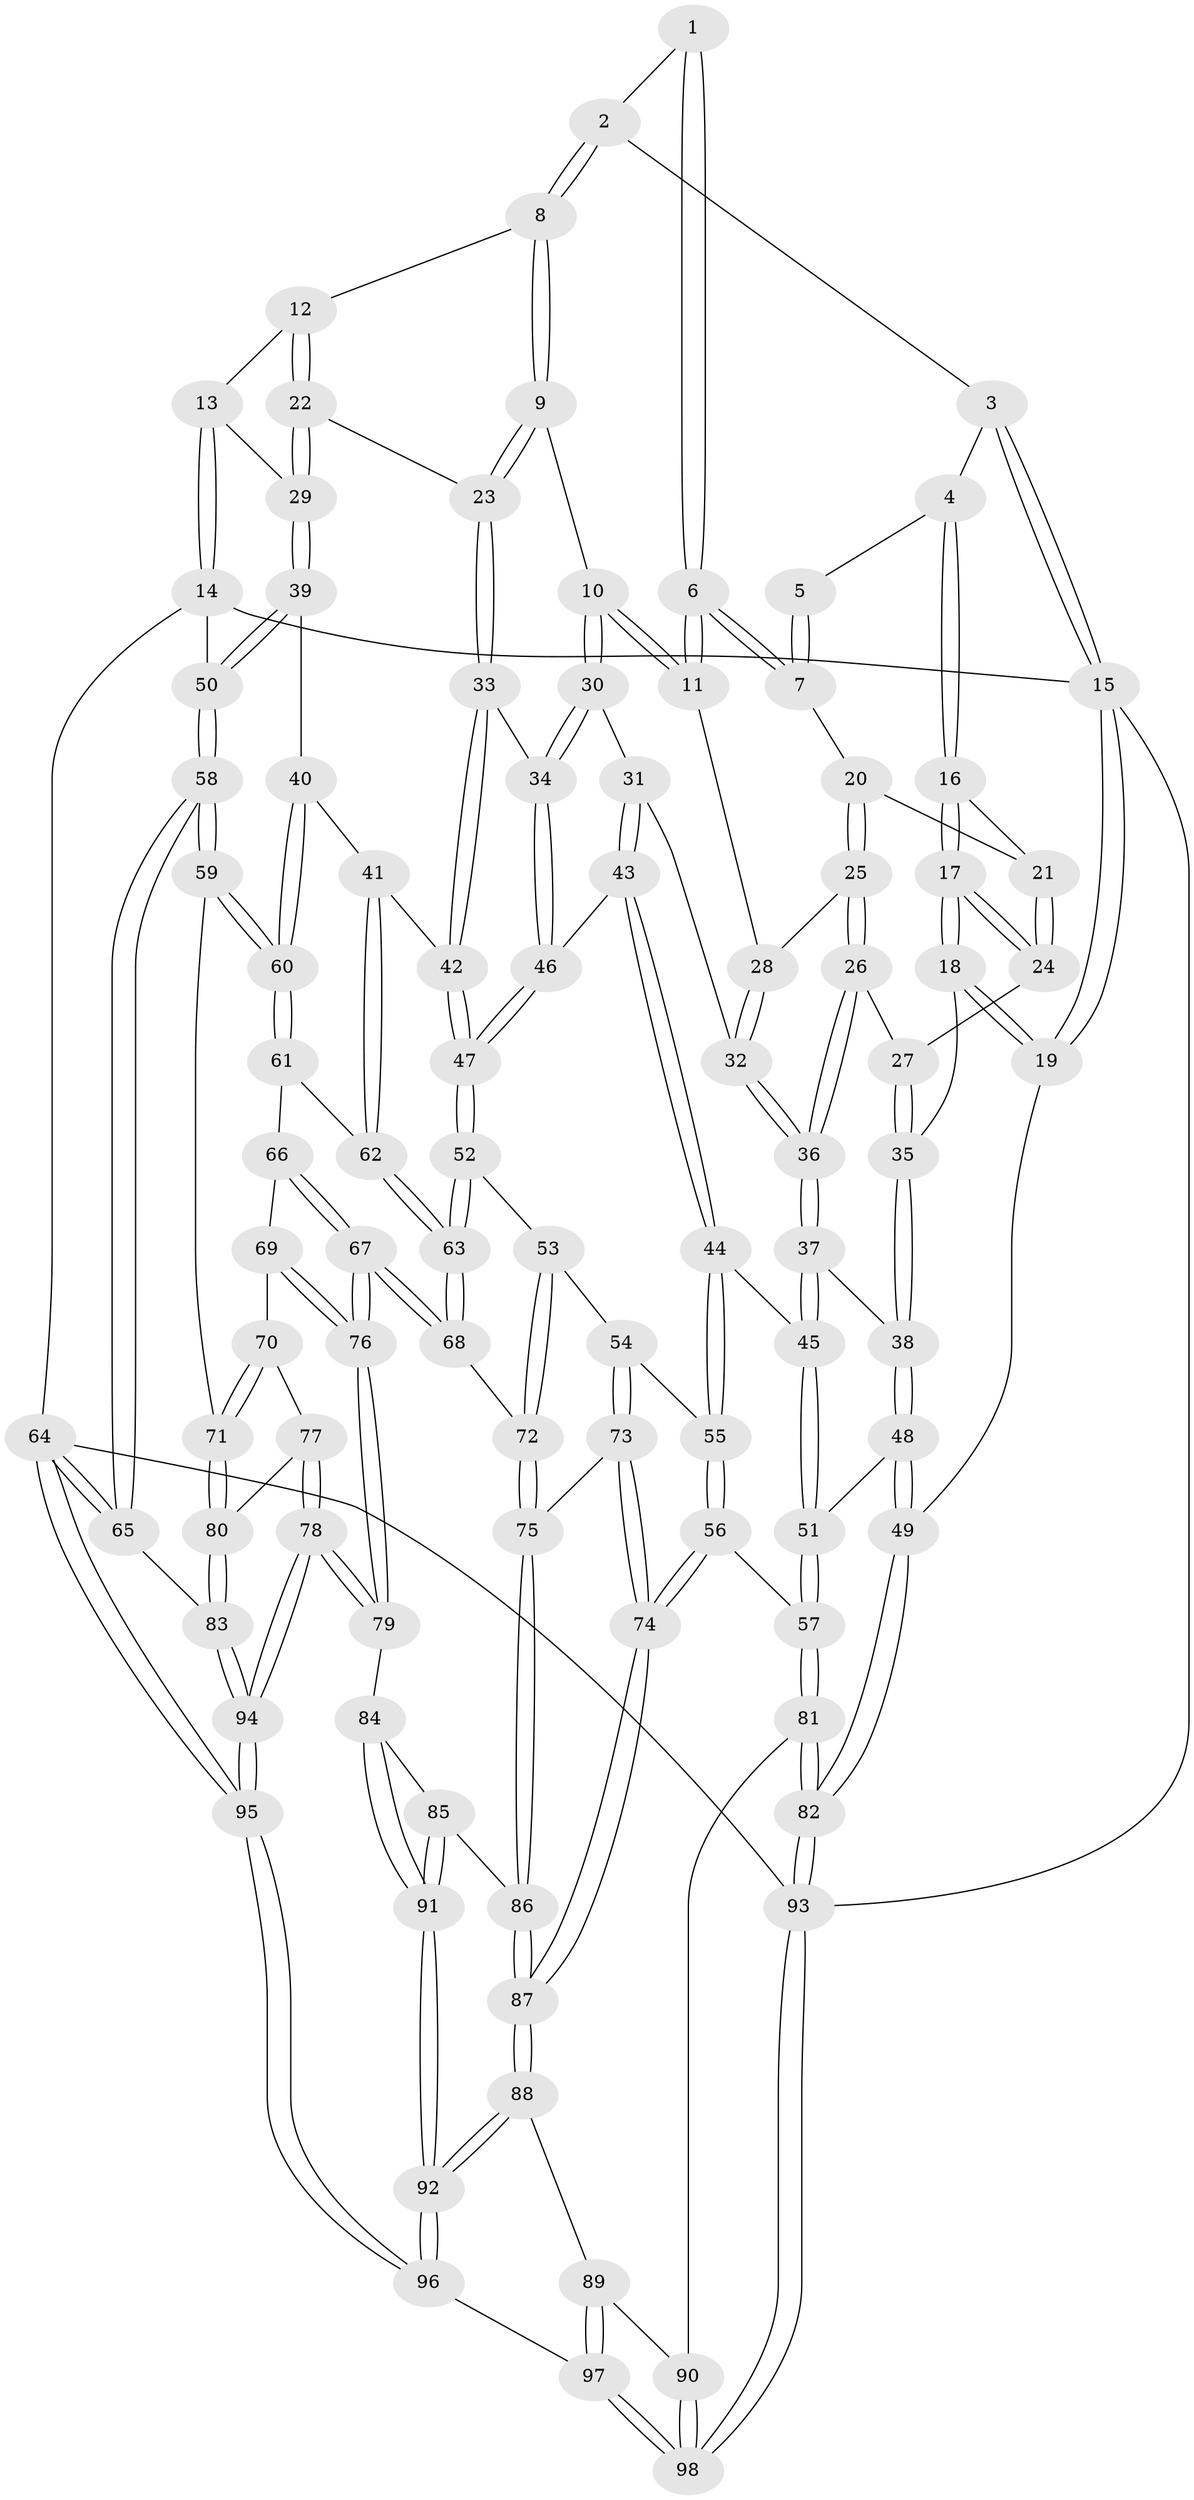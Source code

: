 // coarse degree distribution, {4: 0.3333333333333333, 3: 0.2, 5: 0.35, 6: 0.08333333333333333, 7: 0.016666666666666666, 2: 0.016666666666666666}
// Generated by graph-tools (version 1.1) at 2025/52/02/27/25 19:52:38]
// undirected, 98 vertices, 242 edges
graph export_dot {
graph [start="1"]
  node [color=gray90,style=filled];
  1 [pos="+0.4530687535217846+0.04092914956183633"];
  2 [pos="+0.4910060083663428+0"];
  3 [pos="+0.0945342964769175+0"];
  4 [pos="+0.14674654621770003+0"];
  5 [pos="+0.35553992445342264+0.06890502041565891"];
  6 [pos="+0.4624782313095765+0.18795493313090716"];
  7 [pos="+0.36598093619608696+0.14593246028073534"];
  8 [pos="+0.8091734047974272+0"];
  9 [pos="+0.583437058557572+0.1773614445431672"];
  10 [pos="+0.5036154564101601+0.20326311274237627"];
  11 [pos="+0.46317172988085314+0.18906659446331886"];
  12 [pos="+0.8332406856801396+0"];
  13 [pos="+1+0"];
  14 [pos="+1+0"];
  15 [pos="+0+0"];
  16 [pos="+0.15501485392585615+0"];
  17 [pos="+0.008743213721166343+0.2967922084915414"];
  18 [pos="+0.00741279510469691+0.2981851196428528"];
  19 [pos="+0+0.31562674842305793"];
  20 [pos="+0.24737307395964322+0.1398955452293301"];
  21 [pos="+0.22086753420565977+0.11692867807611987"];
  22 [pos="+0.7626667194103955+0.2624167899333579"];
  23 [pos="+0.6915778693041241+0.27237193356989775"];
  24 [pos="+0.15620066476143823+0.2310399443589238"];
  25 [pos="+0.2844405938314459+0.2656954353208321"];
  26 [pos="+0.2810665880634355+0.2727369937922336"];
  27 [pos="+0.2237183099033267+0.28756291480113055"];
  28 [pos="+0.4149683736369254+0.23396053995926944"];
  29 [pos="+0.8890785876324695+0.3630247158605716"];
  30 [pos="+0.5266908197393619+0.32855027521797486"];
  31 [pos="+0.4461056887538902+0.3716892360536114"];
  32 [pos="+0.3969797650239061+0.326393036994084"];
  33 [pos="+0.6423220205544073+0.3637778090773955"];
  34 [pos="+0.5425396569535684+0.3451682932770432"];
  35 [pos="+0.13409873196830807+0.39486583194660635"];
  36 [pos="+0.3128828488260792+0.37498600462512033"];
  37 [pos="+0.2980316584502189+0.44672168240499094"];
  38 [pos="+0.14844610963610028+0.4195816983729198"];
  39 [pos="+0.899077191613028+0.3859173038243586"];
  40 [pos="+0.7964098379586635+0.5190157197927789"];
  41 [pos="+0.7091124051574891+0.5332594161648272"];
  42 [pos="+0.7088837153710301+0.5332493194463555"];
  43 [pos="+0.40297492087315817+0.5116761122167313"];
  44 [pos="+0.3870227783949785+0.515501868396992"];
  45 [pos="+0.3363746888213604+0.4952762649965111"];
  46 [pos="+0.5145701128870392+0.5247485663824493"];
  47 [pos="+0.6113937737452413+0.5767321044792754"];
  48 [pos="+0.059945317258146114+0.6425264502603085"];
  49 [pos="+0+0.6344218057526774"];
  50 [pos="+1+0.4155993994832804"];
  51 [pos="+0.1298422838528052+0.6843475678756777"];
  52 [pos="+0.6065666685836006+0.5938350248992035"];
  53 [pos="+0.5651775071502532+0.6518113034004689"];
  54 [pos="+0.43754034142803033+0.7128277938074975"];
  55 [pos="+0.379790404926556+0.6013642424091757"];
  56 [pos="+0.23874659697778886+0.7551035802852919"];
  57 [pos="+0.17108361083091023+0.7399989236256331"];
  58 [pos="+1+0.7200470369319772"];
  59 [pos="+0.9522396980142973+0.7053074722985281"];
  60 [pos="+0.9036166584519455+0.6586886960956088"];
  61 [pos="+0.7690020163798784+0.7202766679703193"];
  62 [pos="+0.7437904315004745+0.6994383254541902"];
  63 [pos="+0.6826779913358333+0.7823784442762804"];
  64 [pos="+1+1"];
  65 [pos="+1+0.8261062565794733"];
  66 [pos="+0.7696691028411372+0.7261515021324191"];
  67 [pos="+0.6939485943877528+0.8111492818489836"];
  68 [pos="+0.6843909395610741+0.8007536116734605"];
  69 [pos="+0.7968445990617512+0.7661192771760387"];
  70 [pos="+0.8585650106375952+0.7653252818065807"];
  71 [pos="+0.9373292734891739+0.7227841178279116"];
  72 [pos="+0.5582163745563076+0.8025810842607523"];
  73 [pos="+0.4276357090008148+0.738698262718138"];
  74 [pos="+0.3269156684000138+0.8095013855045385"];
  75 [pos="+0.5378560641694755+0.8214949435802071"];
  76 [pos="+0.7043729625106033+0.8260597165948497"];
  77 [pos="+0.8234312177630276+0.8230197625377991"];
  78 [pos="+0.7304404443162594+0.8894759274468148"];
  79 [pos="+0.717428387206023+0.8708065195979104"];
  80 [pos="+0.890514716017143+0.8992989865487806"];
  81 [pos="+0.14700620837932757+0.8100895790954071"];
  82 [pos="+0+1"];
  83 [pos="+0.8859038286242419+0.9618863238206895"];
  84 [pos="+0.6468056812626592+0.8837461150719349"];
  85 [pos="+0.5416347526715125+0.8539031274389343"];
  86 [pos="+0.5375499759294253+0.8227162186310147"];
  87 [pos="+0.352571198117052+0.8785874066980979"];
  88 [pos="+0.35297995011543687+0.8827997616958695"];
  89 [pos="+0.24685281266340428+0.9412105601144741"];
  90 [pos="+0.17563415912525945+0.9339310165791238"];
  91 [pos="+0.528114655072711+0.966816795993"];
  92 [pos="+0.47915995786572185+1"];
  93 [pos="+0+1"];
  94 [pos="+0.7889282644231107+1"];
  95 [pos="+0.7509060211711861+1"];
  96 [pos="+0.4904583790995726+1"];
  97 [pos="+0.2900594322475884+1"];
  98 [pos="+0+1"];
  1 -- 2;
  1 -- 6;
  1 -- 6;
  2 -- 3;
  2 -- 8;
  2 -- 8;
  3 -- 4;
  3 -- 15;
  3 -- 15;
  4 -- 5;
  4 -- 16;
  4 -- 16;
  5 -- 7;
  5 -- 7;
  6 -- 7;
  6 -- 7;
  6 -- 11;
  6 -- 11;
  7 -- 20;
  8 -- 9;
  8 -- 9;
  8 -- 12;
  9 -- 10;
  9 -- 23;
  9 -- 23;
  10 -- 11;
  10 -- 11;
  10 -- 30;
  10 -- 30;
  11 -- 28;
  12 -- 13;
  12 -- 22;
  12 -- 22;
  13 -- 14;
  13 -- 14;
  13 -- 29;
  14 -- 15;
  14 -- 50;
  14 -- 64;
  15 -- 19;
  15 -- 19;
  15 -- 93;
  16 -- 17;
  16 -- 17;
  16 -- 21;
  17 -- 18;
  17 -- 18;
  17 -- 24;
  17 -- 24;
  18 -- 19;
  18 -- 19;
  18 -- 35;
  19 -- 49;
  20 -- 21;
  20 -- 25;
  20 -- 25;
  21 -- 24;
  21 -- 24;
  22 -- 23;
  22 -- 29;
  22 -- 29;
  23 -- 33;
  23 -- 33;
  24 -- 27;
  25 -- 26;
  25 -- 26;
  25 -- 28;
  26 -- 27;
  26 -- 36;
  26 -- 36;
  27 -- 35;
  27 -- 35;
  28 -- 32;
  28 -- 32;
  29 -- 39;
  29 -- 39;
  30 -- 31;
  30 -- 34;
  30 -- 34;
  31 -- 32;
  31 -- 43;
  31 -- 43;
  32 -- 36;
  32 -- 36;
  33 -- 34;
  33 -- 42;
  33 -- 42;
  34 -- 46;
  34 -- 46;
  35 -- 38;
  35 -- 38;
  36 -- 37;
  36 -- 37;
  37 -- 38;
  37 -- 45;
  37 -- 45;
  38 -- 48;
  38 -- 48;
  39 -- 40;
  39 -- 50;
  39 -- 50;
  40 -- 41;
  40 -- 60;
  40 -- 60;
  41 -- 42;
  41 -- 62;
  41 -- 62;
  42 -- 47;
  42 -- 47;
  43 -- 44;
  43 -- 44;
  43 -- 46;
  44 -- 45;
  44 -- 55;
  44 -- 55;
  45 -- 51;
  45 -- 51;
  46 -- 47;
  46 -- 47;
  47 -- 52;
  47 -- 52;
  48 -- 49;
  48 -- 49;
  48 -- 51;
  49 -- 82;
  49 -- 82;
  50 -- 58;
  50 -- 58;
  51 -- 57;
  51 -- 57;
  52 -- 53;
  52 -- 63;
  52 -- 63;
  53 -- 54;
  53 -- 72;
  53 -- 72;
  54 -- 55;
  54 -- 73;
  54 -- 73;
  55 -- 56;
  55 -- 56;
  56 -- 57;
  56 -- 74;
  56 -- 74;
  57 -- 81;
  57 -- 81;
  58 -- 59;
  58 -- 59;
  58 -- 65;
  58 -- 65;
  59 -- 60;
  59 -- 60;
  59 -- 71;
  60 -- 61;
  60 -- 61;
  61 -- 62;
  61 -- 66;
  62 -- 63;
  62 -- 63;
  63 -- 68;
  63 -- 68;
  64 -- 65;
  64 -- 65;
  64 -- 95;
  64 -- 95;
  64 -- 93;
  65 -- 83;
  66 -- 67;
  66 -- 67;
  66 -- 69;
  67 -- 68;
  67 -- 68;
  67 -- 76;
  67 -- 76;
  68 -- 72;
  69 -- 70;
  69 -- 76;
  69 -- 76;
  70 -- 71;
  70 -- 71;
  70 -- 77;
  71 -- 80;
  71 -- 80;
  72 -- 75;
  72 -- 75;
  73 -- 74;
  73 -- 74;
  73 -- 75;
  74 -- 87;
  74 -- 87;
  75 -- 86;
  75 -- 86;
  76 -- 79;
  76 -- 79;
  77 -- 78;
  77 -- 78;
  77 -- 80;
  78 -- 79;
  78 -- 79;
  78 -- 94;
  78 -- 94;
  79 -- 84;
  80 -- 83;
  80 -- 83;
  81 -- 82;
  81 -- 82;
  81 -- 90;
  82 -- 93;
  82 -- 93;
  83 -- 94;
  83 -- 94;
  84 -- 85;
  84 -- 91;
  84 -- 91;
  85 -- 86;
  85 -- 91;
  85 -- 91;
  86 -- 87;
  86 -- 87;
  87 -- 88;
  87 -- 88;
  88 -- 89;
  88 -- 92;
  88 -- 92;
  89 -- 90;
  89 -- 97;
  89 -- 97;
  90 -- 98;
  90 -- 98;
  91 -- 92;
  91 -- 92;
  92 -- 96;
  92 -- 96;
  93 -- 98;
  93 -- 98;
  94 -- 95;
  94 -- 95;
  95 -- 96;
  95 -- 96;
  96 -- 97;
  97 -- 98;
  97 -- 98;
}
